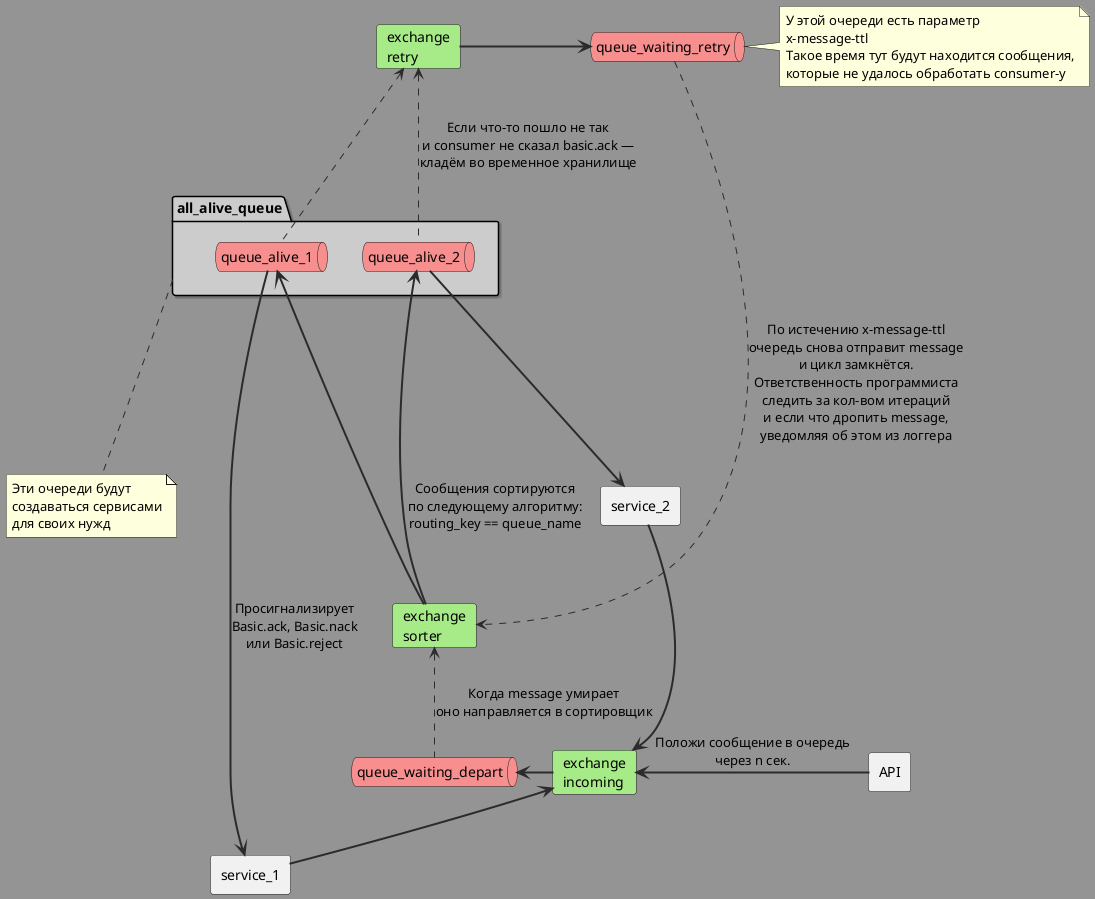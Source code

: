 @startuml
<style>
    package {
        backgroundcolor #CCC
        Shadowing 1
    }
    document {
        backgroundcolor #949494
    }
    frame {
        backgroundcolor #EEE
    }
    database {
        backgroundcolor #A5CEF0
    }
    queue {
        backgroundcolor #F78F8F
    }
    actor {
        linethickness 3
        linecolor #2B2B2B
    }
    arrow {
        linethickness 2
        linecolor #2B2B2B
    }
    folder {
        backgroundcolor #FFCD73
    }
    card {
        backgroundcolor #A7EB88
    }
</style>

package all_alive_queue {
    queue queue_alive_1 as "queue_alive_1" {
    }
    queue queue_alive_2 as "queue_alive_2" {
    }
}
queue queue_waiting_depart as "queue_waiting_depart" {
}

queue queue_waiting_retry as "queue_waiting_retry" {
}

card exchange_incoming as "exchange\nincoming" {
}

card exchange_sorter as "exchange\nsorter" {
}

card exchange_retry as "exchange\nretry" {
}

agent api as "API"
agent service_1 as "service_1"
agent service_2 as "service_2"

note bottom of all_alive_queue
  Эти очереди будут
  создаваться сервисами
  для своих нужд
end note

note right of queue_waiting_retry
  У этой очереди есть параметр
  x-message-ttl
  Такое время тут будут находится сообщения,
  которые не удалось обработать consumer-у
end note

api -left-> exchange_incoming: Положи сообщение в очередь\nчерез n сек.
exchange_incoming -left-> queue_waiting_depart
queue_waiting_depart -[dashed]up-> exchange_sorter : Когда message умирает\nоно направляется в сортировщик

exchange_sorter -up--> queue_alive_2 : Сообщения сортируются\nпо следующему алгоритму:\nrouting_key == queue_name
exchange_sorter -up-> queue_alive_1

queue_alive_1 -[dashed]up-> exchange_retry
queue_alive_2 -[dashed]up-> exchange_retry : Если что-то пошло не так\nи consumer не сказал basic.ack —\nкладём во временное хранилище
exchange_retry -> queue_waiting_retry

queue_waiting_retry -[dashed]---> exchange_sorter : По истечению x-message-ttl\nочередь снова отправит message\nи цикл замкнётся.\nОтветственность программиста\nследить за кол-вом итераций\nи если что дропить message,\nуведомляя об этом из логгера

queue_alive_1 -down-> service_1 : Просигнализирует\nBasic.ack, Basic.nack\nили Basic.reject
queue_alive_2 -down-> service_2

service_1 -up-> exchange_incoming
service_2 --> exchange_incoming
@enduml